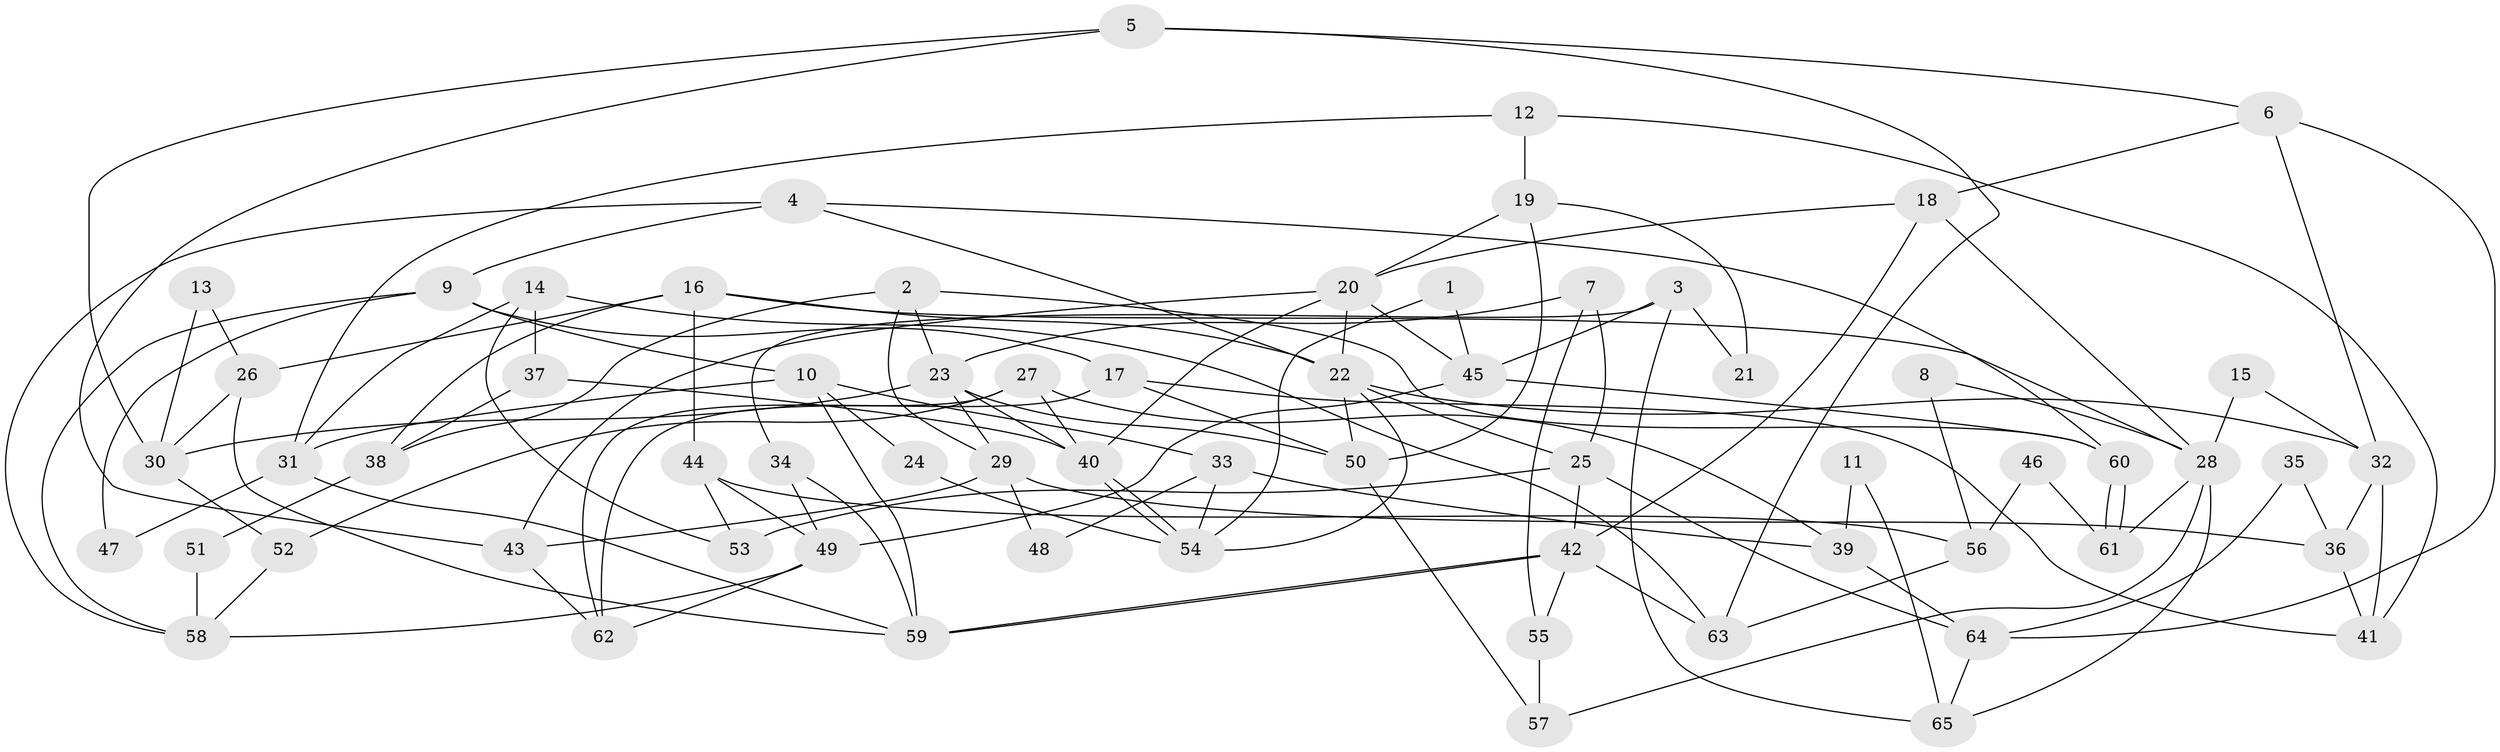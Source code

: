 // coarse degree distribution, {5: 0.20512820512820512, 7: 0.07692307692307693, 4: 0.28205128205128205, 6: 0.07692307692307693, 13: 0.02564102564102564, 2: 0.15384615384615385, 1: 0.02564102564102564, 14: 0.02564102564102564, 9: 0.02564102564102564, 3: 0.10256410256410256}
// Generated by graph-tools (version 1.1) at 2025/18/03/04/25 18:18:40]
// undirected, 65 vertices, 130 edges
graph export_dot {
graph [start="1"]
  node [color=gray90,style=filled];
  1;
  2;
  3;
  4;
  5;
  6;
  7;
  8;
  9;
  10;
  11;
  12;
  13;
  14;
  15;
  16;
  17;
  18;
  19;
  20;
  21;
  22;
  23;
  24;
  25;
  26;
  27;
  28;
  29;
  30;
  31;
  32;
  33;
  34;
  35;
  36;
  37;
  38;
  39;
  40;
  41;
  42;
  43;
  44;
  45;
  46;
  47;
  48;
  49;
  50;
  51;
  52;
  53;
  54;
  55;
  56;
  57;
  58;
  59;
  60;
  61;
  62;
  63;
  64;
  65;
  1 -- 54;
  1 -- 45;
  2 -- 60;
  2 -- 23;
  2 -- 29;
  2 -- 38;
  3 -- 45;
  3 -- 34;
  3 -- 21;
  3 -- 65;
  4 -- 58;
  4 -- 22;
  4 -- 9;
  4 -- 60;
  5 -- 43;
  5 -- 63;
  5 -- 6;
  5 -- 30;
  6 -- 18;
  6 -- 32;
  6 -- 64;
  7 -- 23;
  7 -- 25;
  7 -- 55;
  8 -- 56;
  8 -- 28;
  9 -- 10;
  9 -- 17;
  9 -- 47;
  9 -- 58;
  10 -- 33;
  10 -- 59;
  10 -- 24;
  10 -- 31;
  11 -- 39;
  11 -- 65;
  12 -- 31;
  12 -- 41;
  12 -- 19;
  13 -- 30;
  13 -- 26;
  14 -- 37;
  14 -- 31;
  14 -- 53;
  14 -- 63;
  15 -- 32;
  15 -- 28;
  16 -- 22;
  16 -- 28;
  16 -- 26;
  16 -- 38;
  16 -- 44;
  17 -- 41;
  17 -- 50;
  17 -- 62;
  18 -- 42;
  18 -- 20;
  18 -- 28;
  19 -- 50;
  19 -- 20;
  19 -- 21;
  20 -- 40;
  20 -- 22;
  20 -- 43;
  20 -- 45;
  22 -- 50;
  22 -- 25;
  22 -- 32;
  22 -- 54;
  23 -- 29;
  23 -- 50;
  23 -- 30;
  23 -- 40;
  24 -- 54;
  25 -- 53;
  25 -- 42;
  25 -- 64;
  26 -- 30;
  26 -- 59;
  27 -- 62;
  27 -- 40;
  27 -- 39;
  27 -- 52;
  28 -- 65;
  28 -- 57;
  28 -- 61;
  29 -- 43;
  29 -- 36;
  29 -- 48;
  30 -- 52;
  31 -- 59;
  31 -- 47;
  32 -- 36;
  32 -- 41;
  33 -- 54;
  33 -- 39;
  33 -- 48;
  34 -- 49;
  34 -- 59;
  35 -- 64;
  35 -- 36;
  36 -- 41;
  37 -- 40;
  37 -- 38;
  38 -- 51;
  39 -- 64;
  40 -- 54;
  40 -- 54;
  42 -- 59;
  42 -- 59;
  42 -- 55;
  42 -- 63;
  43 -- 62;
  44 -- 49;
  44 -- 53;
  44 -- 56;
  45 -- 60;
  45 -- 49;
  46 -- 56;
  46 -- 61;
  49 -- 58;
  49 -- 62;
  50 -- 57;
  51 -- 58;
  52 -- 58;
  55 -- 57;
  56 -- 63;
  60 -- 61;
  60 -- 61;
  64 -- 65;
}
